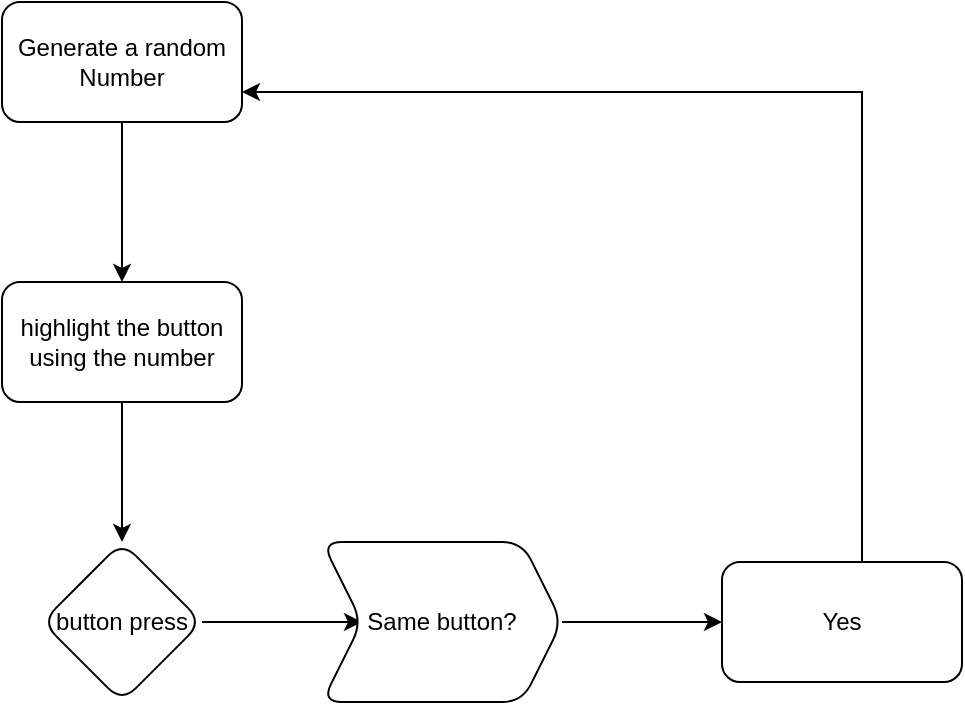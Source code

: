 <mxfile version="14.4.9" type="device"><diagram id="C5RBs43oDa-KdzZeNtuy" name="Page-1"><mxGraphModel dx="1422" dy="737" grid="1" gridSize="10" guides="1" tooltips="1" connect="1" arrows="1" fold="1" page="1" pageScale="1" pageWidth="827" pageHeight="1169" math="0" shadow="0"><root><mxCell id="WIyWlLk6GJQsqaUBKTNV-0"/><mxCell id="WIyWlLk6GJQsqaUBKTNV-1" parent="WIyWlLk6GJQsqaUBKTNV-0"/><mxCell id="9OycE2-47vPC0MDRl4nU-2" value="" style="edgeStyle=orthogonalEdgeStyle;rounded=0;orthogonalLoop=1;jettySize=auto;html=1;" edge="1" parent="WIyWlLk6GJQsqaUBKTNV-1" source="9OycE2-47vPC0MDRl4nU-0" target="9OycE2-47vPC0MDRl4nU-1"><mxGeometry relative="1" as="geometry"/></mxCell><mxCell id="9OycE2-47vPC0MDRl4nU-0" value="Generate a random Number" style="rounded=1;whiteSpace=wrap;html=1;" vertex="1" parent="WIyWlLk6GJQsqaUBKTNV-1"><mxGeometry x="290" y="60" width="120" height="60" as="geometry"/></mxCell><mxCell id="9OycE2-47vPC0MDRl4nU-4" value="" style="edgeStyle=orthogonalEdgeStyle;rounded=0;orthogonalLoop=1;jettySize=auto;html=1;" edge="1" parent="WIyWlLk6GJQsqaUBKTNV-1" source="9OycE2-47vPC0MDRl4nU-1" target="9OycE2-47vPC0MDRl4nU-3"><mxGeometry relative="1" as="geometry"/></mxCell><mxCell id="9OycE2-47vPC0MDRl4nU-1" value="highlight the button using the number" style="whiteSpace=wrap;html=1;rounded=1;" vertex="1" parent="WIyWlLk6GJQsqaUBKTNV-1"><mxGeometry x="290" y="200" width="120" height="60" as="geometry"/></mxCell><mxCell id="9OycE2-47vPC0MDRl4nU-6" value="" style="edgeStyle=orthogonalEdgeStyle;rounded=0;orthogonalLoop=1;jettySize=auto;html=1;" edge="1" parent="WIyWlLk6GJQsqaUBKTNV-1" source="9OycE2-47vPC0MDRl4nU-3" target="9OycE2-47vPC0MDRl4nU-5"><mxGeometry relative="1" as="geometry"/></mxCell><mxCell id="9OycE2-47vPC0MDRl4nU-3" value="button press" style="rhombus;whiteSpace=wrap;html=1;rounded=1;" vertex="1" parent="WIyWlLk6GJQsqaUBKTNV-1"><mxGeometry x="310" y="330" width="80" height="80" as="geometry"/></mxCell><mxCell id="9OycE2-47vPC0MDRl4nU-8" value="" style="edgeStyle=orthogonalEdgeStyle;rounded=0;orthogonalLoop=1;jettySize=auto;html=1;" edge="1" parent="WIyWlLk6GJQsqaUBKTNV-1" source="9OycE2-47vPC0MDRl4nU-5" target="9OycE2-47vPC0MDRl4nU-7"><mxGeometry relative="1" as="geometry"/></mxCell><mxCell id="9OycE2-47vPC0MDRl4nU-5" value="Same button?" style="shape=step;perimeter=stepPerimeter;whiteSpace=wrap;html=1;fixedSize=1;rounded=1;" vertex="1" parent="WIyWlLk6GJQsqaUBKTNV-1"><mxGeometry x="450" y="330" width="120" height="80" as="geometry"/></mxCell><mxCell id="9OycE2-47vPC0MDRl4nU-9" style="edgeStyle=orthogonalEdgeStyle;rounded=0;orthogonalLoop=1;jettySize=auto;html=1;entryX=1;entryY=0.75;entryDx=0;entryDy=0;" edge="1" parent="WIyWlLk6GJQsqaUBKTNV-1" source="9OycE2-47vPC0MDRl4nU-7" target="9OycE2-47vPC0MDRl4nU-0"><mxGeometry relative="1" as="geometry"><Array as="points"><mxPoint x="720" y="105"/></Array></mxGeometry></mxCell><mxCell id="9OycE2-47vPC0MDRl4nU-7" value="Yes" style="whiteSpace=wrap;html=1;rounded=1;" vertex="1" parent="WIyWlLk6GJQsqaUBKTNV-1"><mxGeometry x="650" y="340" width="120" height="60" as="geometry"/></mxCell></root></mxGraphModel></diagram></mxfile>